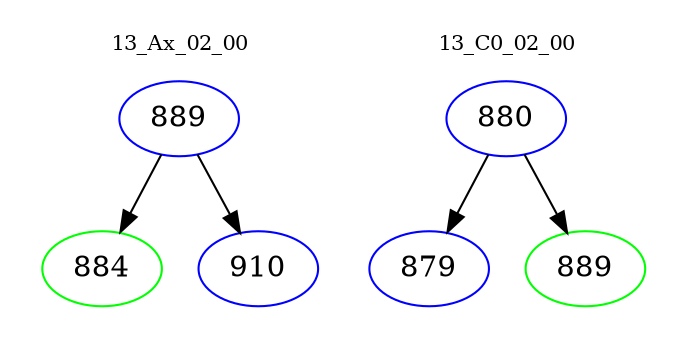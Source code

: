 digraph{
subgraph cluster_0 {
color = white
label = "13_Ax_02_00";
fontsize=10;
T0_889 [label="889", color="blue"]
T0_889 -> T0_884 [color="black"]
T0_884 [label="884", color="green"]
T0_889 -> T0_910 [color="black"]
T0_910 [label="910", color="blue"]
}
subgraph cluster_1 {
color = white
label = "13_C0_02_00";
fontsize=10;
T1_880 [label="880", color="blue"]
T1_880 -> T1_879 [color="black"]
T1_879 [label="879", color="blue"]
T1_880 -> T1_889 [color="black"]
T1_889 [label="889", color="green"]
}
}
